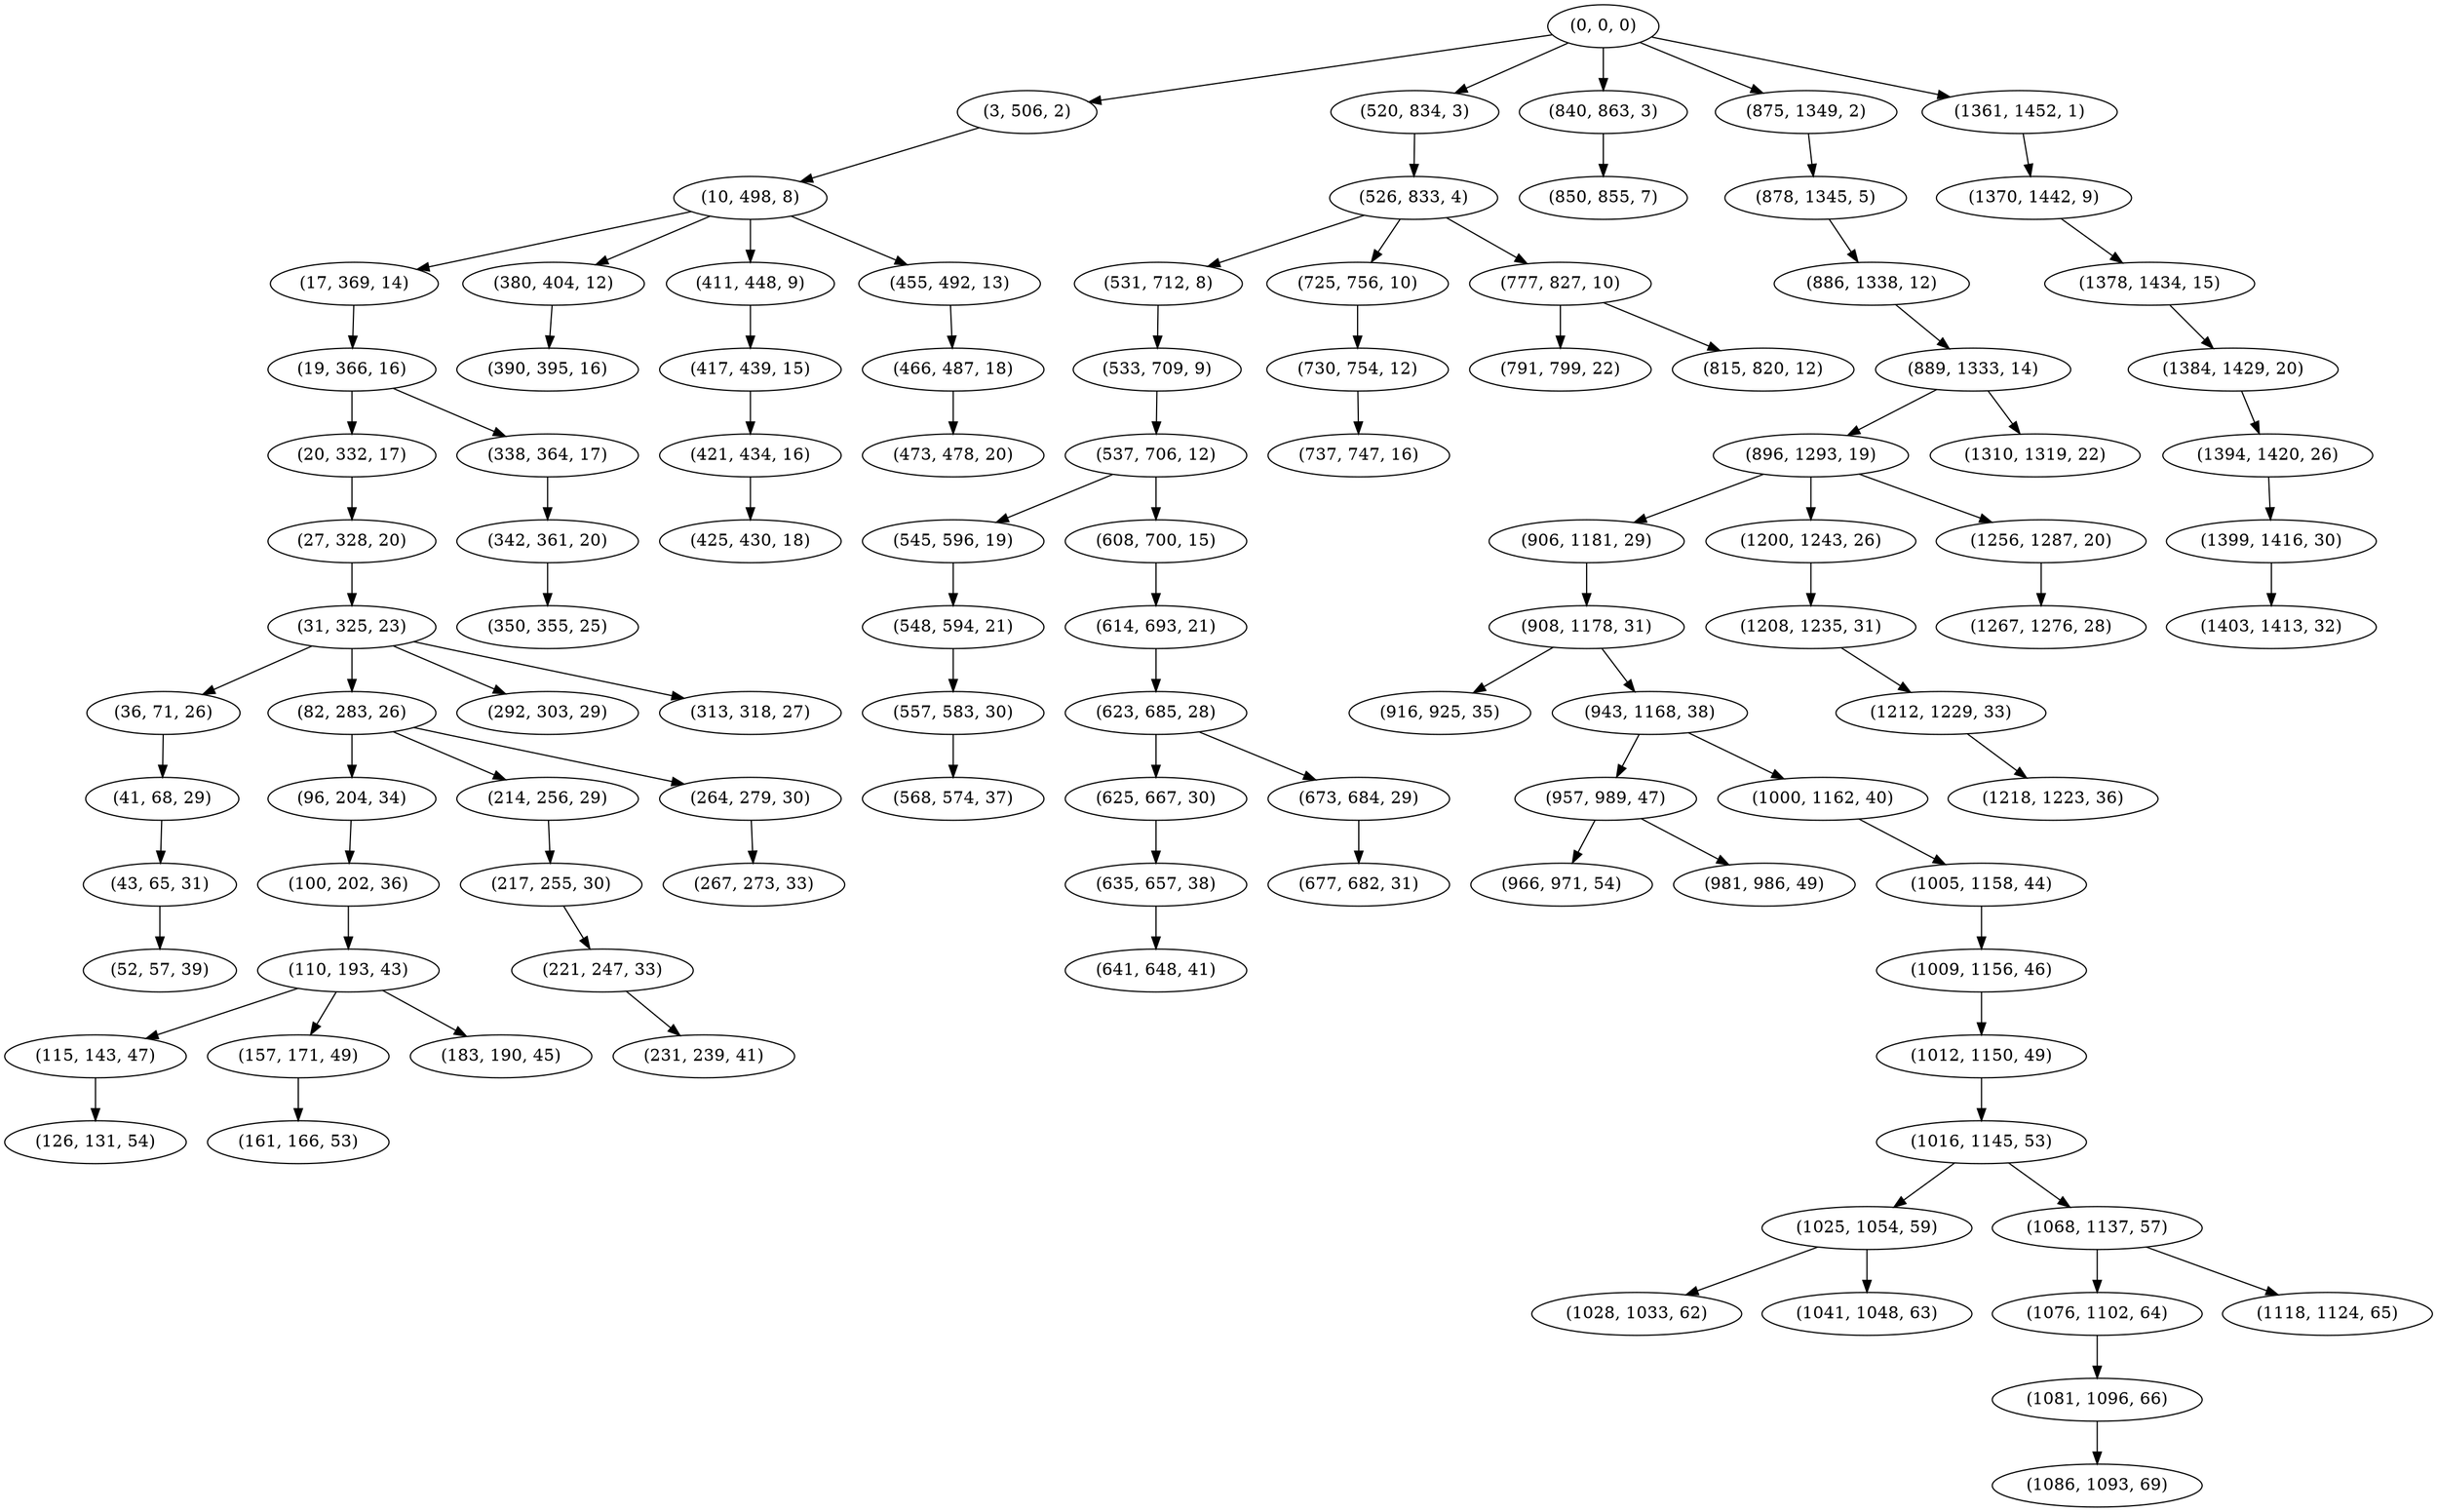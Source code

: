 digraph tree {
    "(0, 0, 0)";
    "(3, 506, 2)";
    "(10, 498, 8)";
    "(17, 369, 14)";
    "(19, 366, 16)";
    "(20, 332, 17)";
    "(27, 328, 20)";
    "(31, 325, 23)";
    "(36, 71, 26)";
    "(41, 68, 29)";
    "(43, 65, 31)";
    "(52, 57, 39)";
    "(82, 283, 26)";
    "(96, 204, 34)";
    "(100, 202, 36)";
    "(110, 193, 43)";
    "(115, 143, 47)";
    "(126, 131, 54)";
    "(157, 171, 49)";
    "(161, 166, 53)";
    "(183, 190, 45)";
    "(214, 256, 29)";
    "(217, 255, 30)";
    "(221, 247, 33)";
    "(231, 239, 41)";
    "(264, 279, 30)";
    "(267, 273, 33)";
    "(292, 303, 29)";
    "(313, 318, 27)";
    "(338, 364, 17)";
    "(342, 361, 20)";
    "(350, 355, 25)";
    "(380, 404, 12)";
    "(390, 395, 16)";
    "(411, 448, 9)";
    "(417, 439, 15)";
    "(421, 434, 16)";
    "(425, 430, 18)";
    "(455, 492, 13)";
    "(466, 487, 18)";
    "(473, 478, 20)";
    "(520, 834, 3)";
    "(526, 833, 4)";
    "(531, 712, 8)";
    "(533, 709, 9)";
    "(537, 706, 12)";
    "(545, 596, 19)";
    "(548, 594, 21)";
    "(557, 583, 30)";
    "(568, 574, 37)";
    "(608, 700, 15)";
    "(614, 693, 21)";
    "(623, 685, 28)";
    "(625, 667, 30)";
    "(635, 657, 38)";
    "(641, 648, 41)";
    "(673, 684, 29)";
    "(677, 682, 31)";
    "(725, 756, 10)";
    "(730, 754, 12)";
    "(737, 747, 16)";
    "(777, 827, 10)";
    "(791, 799, 22)";
    "(815, 820, 12)";
    "(840, 863, 3)";
    "(850, 855, 7)";
    "(875, 1349, 2)";
    "(878, 1345, 5)";
    "(886, 1338, 12)";
    "(889, 1333, 14)";
    "(896, 1293, 19)";
    "(906, 1181, 29)";
    "(908, 1178, 31)";
    "(916, 925, 35)";
    "(943, 1168, 38)";
    "(957, 989, 47)";
    "(966, 971, 54)";
    "(981, 986, 49)";
    "(1000, 1162, 40)";
    "(1005, 1158, 44)";
    "(1009, 1156, 46)";
    "(1012, 1150, 49)";
    "(1016, 1145, 53)";
    "(1025, 1054, 59)";
    "(1028, 1033, 62)";
    "(1041, 1048, 63)";
    "(1068, 1137, 57)";
    "(1076, 1102, 64)";
    "(1081, 1096, 66)";
    "(1086, 1093, 69)";
    "(1118, 1124, 65)";
    "(1200, 1243, 26)";
    "(1208, 1235, 31)";
    "(1212, 1229, 33)";
    "(1218, 1223, 36)";
    "(1256, 1287, 20)";
    "(1267, 1276, 28)";
    "(1310, 1319, 22)";
    "(1361, 1452, 1)";
    "(1370, 1442, 9)";
    "(1378, 1434, 15)";
    "(1384, 1429, 20)";
    "(1394, 1420, 26)";
    "(1399, 1416, 30)";
    "(1403, 1413, 32)";
    "(0, 0, 0)" -> "(3, 506, 2)";
    "(0, 0, 0)" -> "(520, 834, 3)";
    "(0, 0, 0)" -> "(840, 863, 3)";
    "(0, 0, 0)" -> "(875, 1349, 2)";
    "(0, 0, 0)" -> "(1361, 1452, 1)";
    "(3, 506, 2)" -> "(10, 498, 8)";
    "(10, 498, 8)" -> "(17, 369, 14)";
    "(10, 498, 8)" -> "(380, 404, 12)";
    "(10, 498, 8)" -> "(411, 448, 9)";
    "(10, 498, 8)" -> "(455, 492, 13)";
    "(17, 369, 14)" -> "(19, 366, 16)";
    "(19, 366, 16)" -> "(20, 332, 17)";
    "(19, 366, 16)" -> "(338, 364, 17)";
    "(20, 332, 17)" -> "(27, 328, 20)";
    "(27, 328, 20)" -> "(31, 325, 23)";
    "(31, 325, 23)" -> "(36, 71, 26)";
    "(31, 325, 23)" -> "(82, 283, 26)";
    "(31, 325, 23)" -> "(292, 303, 29)";
    "(31, 325, 23)" -> "(313, 318, 27)";
    "(36, 71, 26)" -> "(41, 68, 29)";
    "(41, 68, 29)" -> "(43, 65, 31)";
    "(43, 65, 31)" -> "(52, 57, 39)";
    "(82, 283, 26)" -> "(96, 204, 34)";
    "(82, 283, 26)" -> "(214, 256, 29)";
    "(82, 283, 26)" -> "(264, 279, 30)";
    "(96, 204, 34)" -> "(100, 202, 36)";
    "(100, 202, 36)" -> "(110, 193, 43)";
    "(110, 193, 43)" -> "(115, 143, 47)";
    "(110, 193, 43)" -> "(157, 171, 49)";
    "(110, 193, 43)" -> "(183, 190, 45)";
    "(115, 143, 47)" -> "(126, 131, 54)";
    "(157, 171, 49)" -> "(161, 166, 53)";
    "(214, 256, 29)" -> "(217, 255, 30)";
    "(217, 255, 30)" -> "(221, 247, 33)";
    "(221, 247, 33)" -> "(231, 239, 41)";
    "(264, 279, 30)" -> "(267, 273, 33)";
    "(338, 364, 17)" -> "(342, 361, 20)";
    "(342, 361, 20)" -> "(350, 355, 25)";
    "(380, 404, 12)" -> "(390, 395, 16)";
    "(411, 448, 9)" -> "(417, 439, 15)";
    "(417, 439, 15)" -> "(421, 434, 16)";
    "(421, 434, 16)" -> "(425, 430, 18)";
    "(455, 492, 13)" -> "(466, 487, 18)";
    "(466, 487, 18)" -> "(473, 478, 20)";
    "(520, 834, 3)" -> "(526, 833, 4)";
    "(526, 833, 4)" -> "(531, 712, 8)";
    "(526, 833, 4)" -> "(725, 756, 10)";
    "(526, 833, 4)" -> "(777, 827, 10)";
    "(531, 712, 8)" -> "(533, 709, 9)";
    "(533, 709, 9)" -> "(537, 706, 12)";
    "(537, 706, 12)" -> "(545, 596, 19)";
    "(537, 706, 12)" -> "(608, 700, 15)";
    "(545, 596, 19)" -> "(548, 594, 21)";
    "(548, 594, 21)" -> "(557, 583, 30)";
    "(557, 583, 30)" -> "(568, 574, 37)";
    "(608, 700, 15)" -> "(614, 693, 21)";
    "(614, 693, 21)" -> "(623, 685, 28)";
    "(623, 685, 28)" -> "(625, 667, 30)";
    "(623, 685, 28)" -> "(673, 684, 29)";
    "(625, 667, 30)" -> "(635, 657, 38)";
    "(635, 657, 38)" -> "(641, 648, 41)";
    "(673, 684, 29)" -> "(677, 682, 31)";
    "(725, 756, 10)" -> "(730, 754, 12)";
    "(730, 754, 12)" -> "(737, 747, 16)";
    "(777, 827, 10)" -> "(791, 799, 22)";
    "(777, 827, 10)" -> "(815, 820, 12)";
    "(840, 863, 3)" -> "(850, 855, 7)";
    "(875, 1349, 2)" -> "(878, 1345, 5)";
    "(878, 1345, 5)" -> "(886, 1338, 12)";
    "(886, 1338, 12)" -> "(889, 1333, 14)";
    "(889, 1333, 14)" -> "(896, 1293, 19)";
    "(889, 1333, 14)" -> "(1310, 1319, 22)";
    "(896, 1293, 19)" -> "(906, 1181, 29)";
    "(896, 1293, 19)" -> "(1200, 1243, 26)";
    "(896, 1293, 19)" -> "(1256, 1287, 20)";
    "(906, 1181, 29)" -> "(908, 1178, 31)";
    "(908, 1178, 31)" -> "(916, 925, 35)";
    "(908, 1178, 31)" -> "(943, 1168, 38)";
    "(943, 1168, 38)" -> "(957, 989, 47)";
    "(943, 1168, 38)" -> "(1000, 1162, 40)";
    "(957, 989, 47)" -> "(966, 971, 54)";
    "(957, 989, 47)" -> "(981, 986, 49)";
    "(1000, 1162, 40)" -> "(1005, 1158, 44)";
    "(1005, 1158, 44)" -> "(1009, 1156, 46)";
    "(1009, 1156, 46)" -> "(1012, 1150, 49)";
    "(1012, 1150, 49)" -> "(1016, 1145, 53)";
    "(1016, 1145, 53)" -> "(1025, 1054, 59)";
    "(1016, 1145, 53)" -> "(1068, 1137, 57)";
    "(1025, 1054, 59)" -> "(1028, 1033, 62)";
    "(1025, 1054, 59)" -> "(1041, 1048, 63)";
    "(1068, 1137, 57)" -> "(1076, 1102, 64)";
    "(1068, 1137, 57)" -> "(1118, 1124, 65)";
    "(1076, 1102, 64)" -> "(1081, 1096, 66)";
    "(1081, 1096, 66)" -> "(1086, 1093, 69)";
    "(1200, 1243, 26)" -> "(1208, 1235, 31)";
    "(1208, 1235, 31)" -> "(1212, 1229, 33)";
    "(1212, 1229, 33)" -> "(1218, 1223, 36)";
    "(1256, 1287, 20)" -> "(1267, 1276, 28)";
    "(1361, 1452, 1)" -> "(1370, 1442, 9)";
    "(1370, 1442, 9)" -> "(1378, 1434, 15)";
    "(1378, 1434, 15)" -> "(1384, 1429, 20)";
    "(1384, 1429, 20)" -> "(1394, 1420, 26)";
    "(1394, 1420, 26)" -> "(1399, 1416, 30)";
    "(1399, 1416, 30)" -> "(1403, 1413, 32)";
}
